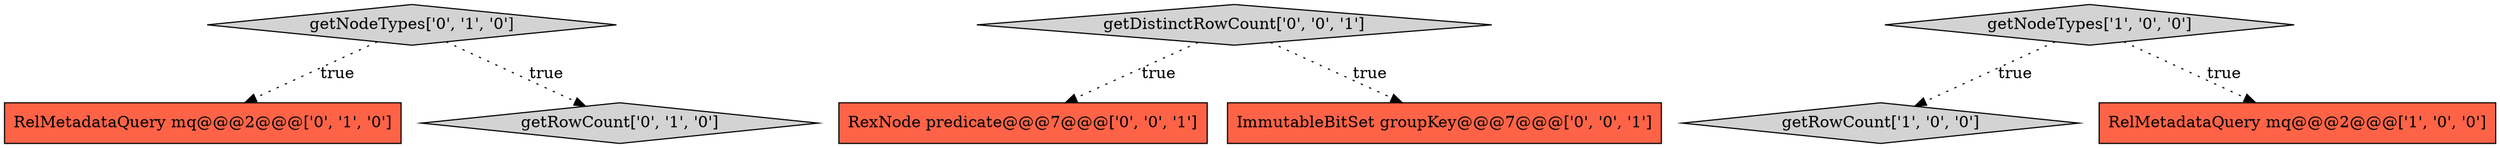digraph {
5 [style = filled, label = "RelMetadataQuery mq@@@2@@@['0', '1', '0']", fillcolor = tomato, shape = box image = "AAA0AAABBB2BBB"];
6 [style = filled, label = "getDistinctRowCount['0', '0', '1']", fillcolor = lightgray, shape = diamond image = "AAA0AAABBB3BBB"];
8 [style = filled, label = "RexNode predicate@@@7@@@['0', '0', '1']", fillcolor = tomato, shape = box image = "AAA0AAABBB3BBB"];
1 [style = filled, label = "getRowCount['1', '0', '0']", fillcolor = lightgray, shape = diamond image = "AAA0AAABBB1BBB"];
2 [style = filled, label = "RelMetadataQuery mq@@@2@@@['1', '0', '0']", fillcolor = tomato, shape = box image = "AAA0AAABBB1BBB"];
7 [style = filled, label = "ImmutableBitSet groupKey@@@7@@@['0', '0', '1']", fillcolor = tomato, shape = box image = "AAA0AAABBB3BBB"];
4 [style = filled, label = "getNodeTypes['0', '1', '0']", fillcolor = lightgray, shape = diamond image = "AAA0AAABBB2BBB"];
0 [style = filled, label = "getNodeTypes['1', '0', '0']", fillcolor = lightgray, shape = diamond image = "AAA0AAABBB1BBB"];
3 [style = filled, label = "getRowCount['0', '1', '0']", fillcolor = lightgray, shape = diamond image = "AAA0AAABBB2BBB"];
0->2 [style = dotted, label="true"];
4->5 [style = dotted, label="true"];
6->8 [style = dotted, label="true"];
0->1 [style = dotted, label="true"];
4->3 [style = dotted, label="true"];
6->7 [style = dotted, label="true"];
}
